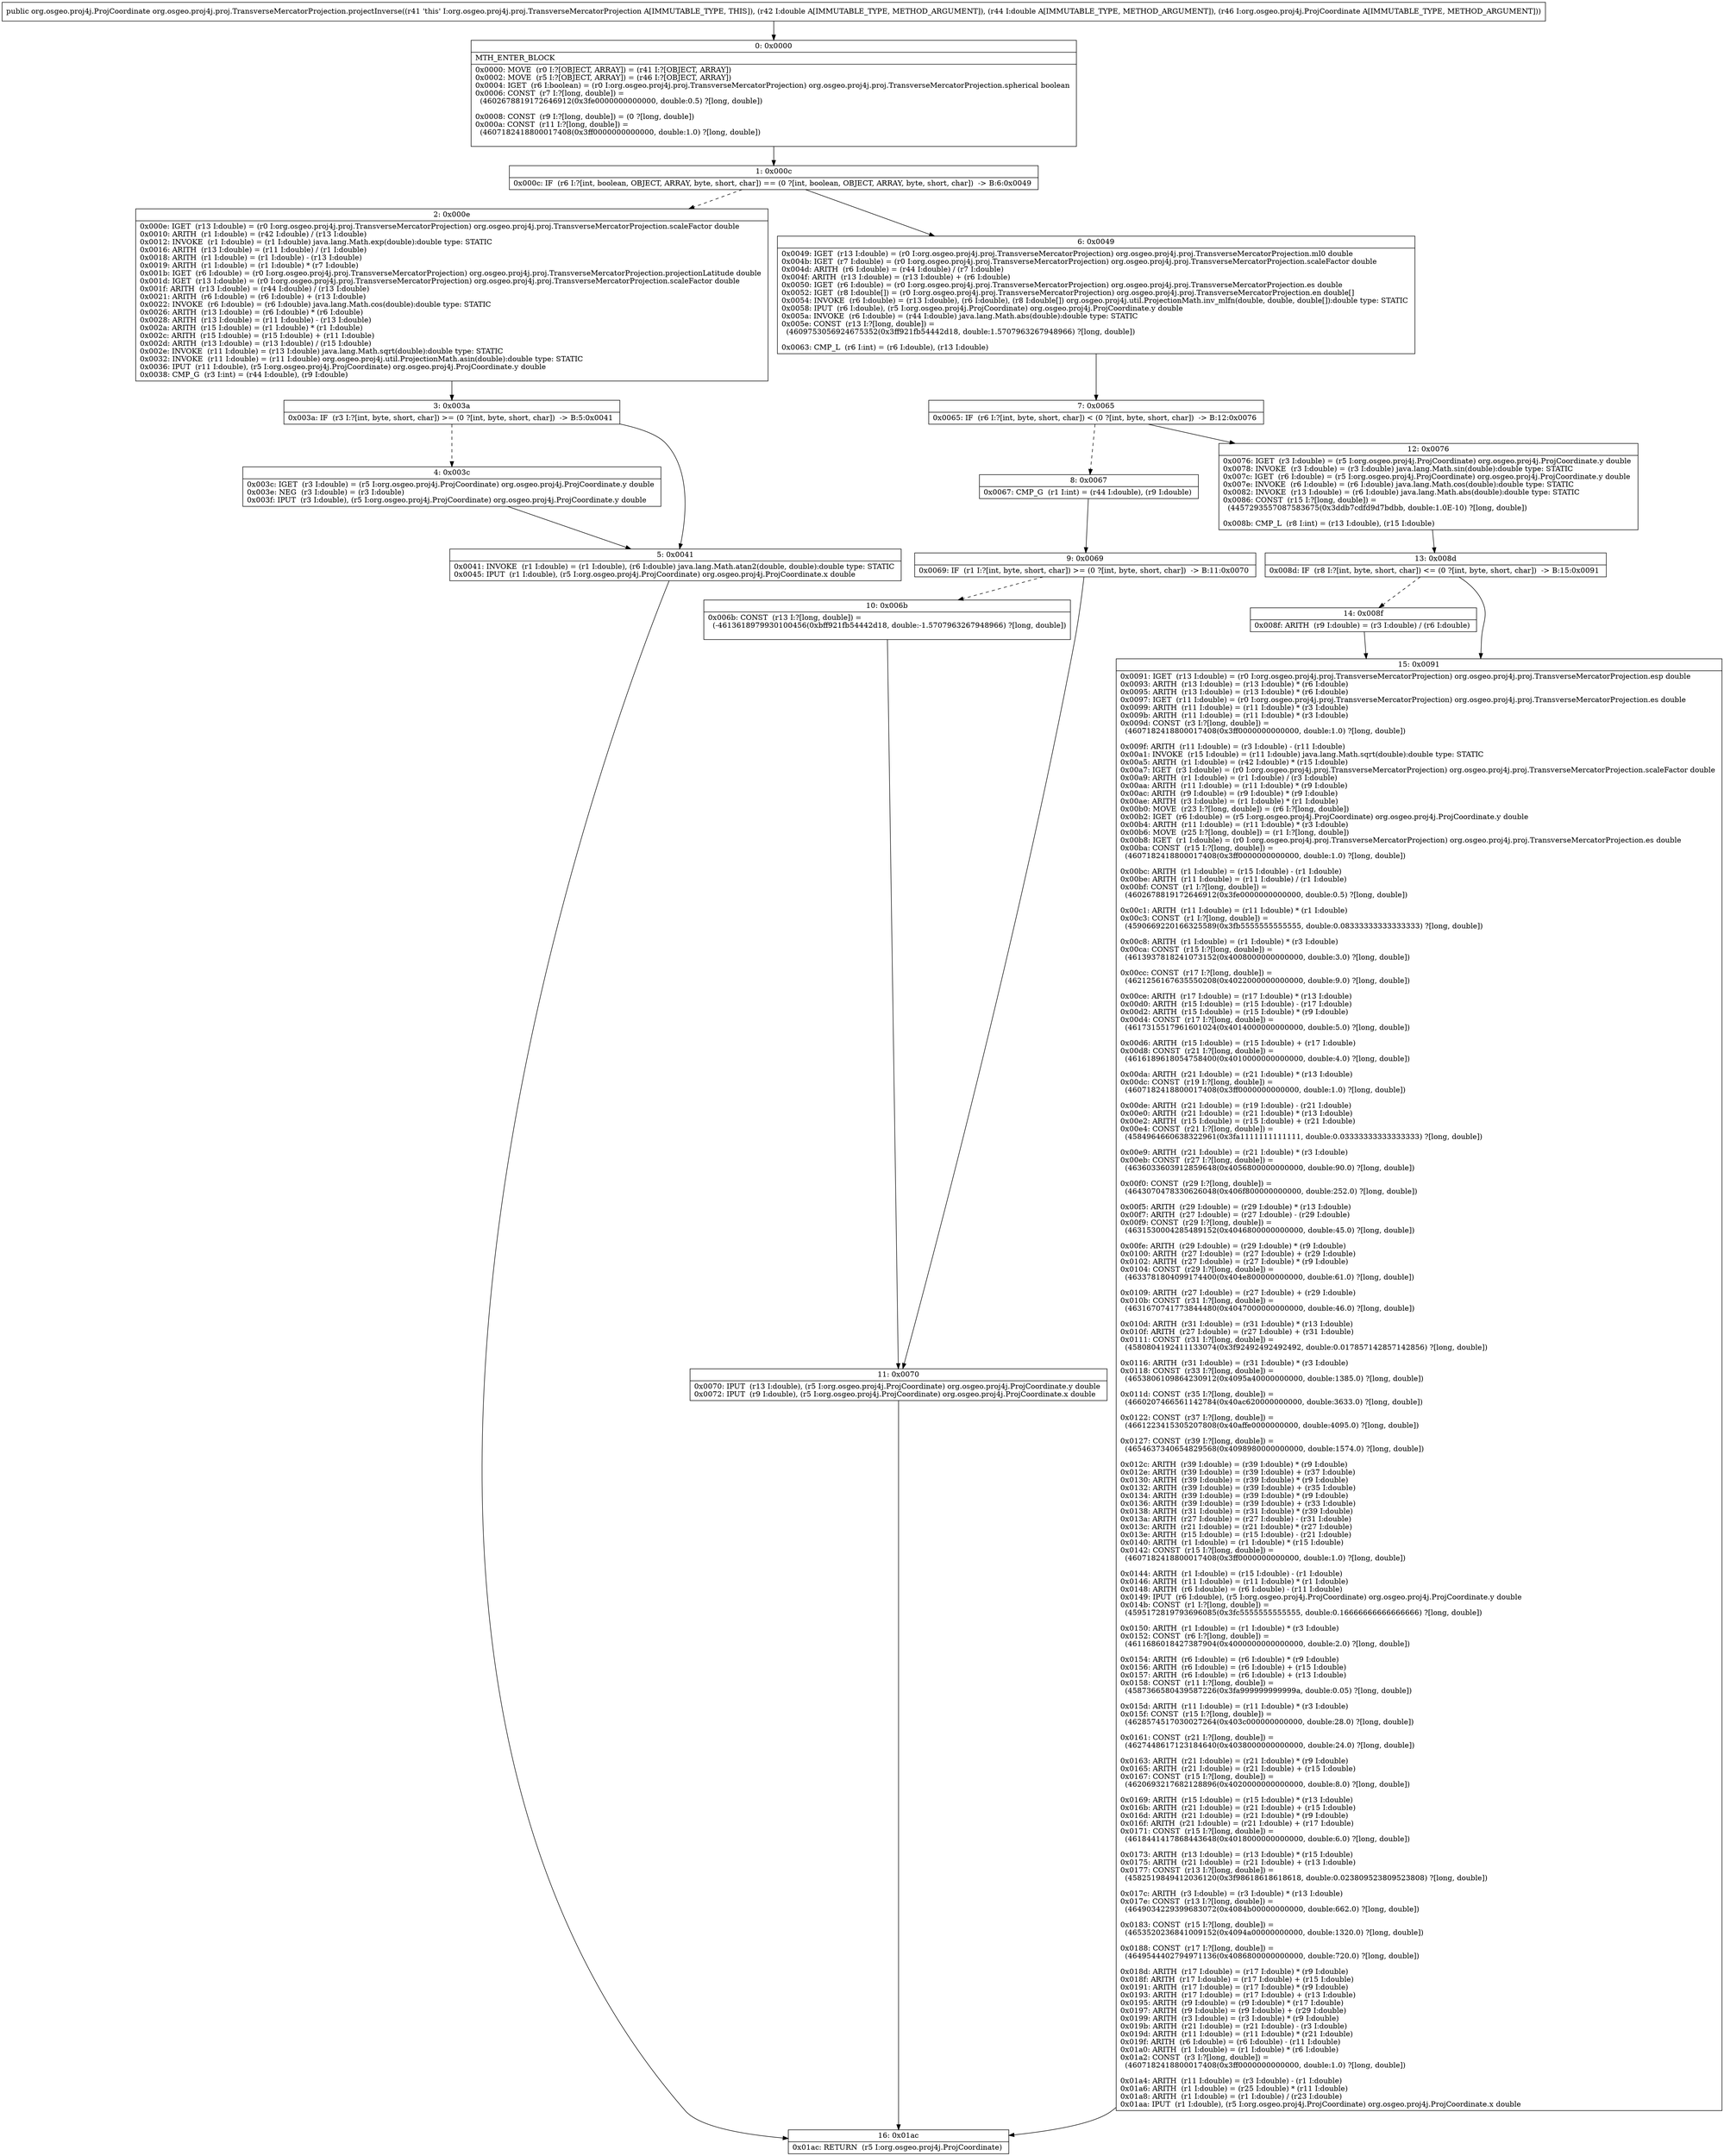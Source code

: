 digraph "CFG fororg.osgeo.proj4j.proj.TransverseMercatorProjection.projectInverse(DDLorg\/osgeo\/proj4j\/ProjCoordinate;)Lorg\/osgeo\/proj4j\/ProjCoordinate;" {
Node_0 [shape=record,label="{0\:\ 0x0000|MTH_ENTER_BLOCK\l|0x0000: MOVE  (r0 I:?[OBJECT, ARRAY]) = (r41 I:?[OBJECT, ARRAY]) \l0x0002: MOVE  (r5 I:?[OBJECT, ARRAY]) = (r46 I:?[OBJECT, ARRAY]) \l0x0004: IGET  (r6 I:boolean) = (r0 I:org.osgeo.proj4j.proj.TransverseMercatorProjection) org.osgeo.proj4j.proj.TransverseMercatorProjection.spherical boolean \l0x0006: CONST  (r7 I:?[long, double]) = \l  (4602678819172646912(0x3fe0000000000000, double:0.5) ?[long, double])\l \l0x0008: CONST  (r9 I:?[long, double]) = (0 ?[long, double]) \l0x000a: CONST  (r11 I:?[long, double]) = \l  (4607182418800017408(0x3ff0000000000000, double:1.0) ?[long, double])\l \l}"];
Node_1 [shape=record,label="{1\:\ 0x000c|0x000c: IF  (r6 I:?[int, boolean, OBJECT, ARRAY, byte, short, char]) == (0 ?[int, boolean, OBJECT, ARRAY, byte, short, char])  \-\> B:6:0x0049 \l}"];
Node_2 [shape=record,label="{2\:\ 0x000e|0x000e: IGET  (r13 I:double) = (r0 I:org.osgeo.proj4j.proj.TransverseMercatorProjection) org.osgeo.proj4j.proj.TransverseMercatorProjection.scaleFactor double \l0x0010: ARITH  (r1 I:double) = (r42 I:double) \/ (r13 I:double) \l0x0012: INVOKE  (r1 I:double) = (r1 I:double) java.lang.Math.exp(double):double type: STATIC \l0x0016: ARITH  (r13 I:double) = (r11 I:double) \/ (r1 I:double) \l0x0018: ARITH  (r1 I:double) = (r1 I:double) \- (r13 I:double) \l0x0019: ARITH  (r1 I:double) = (r1 I:double) * (r7 I:double) \l0x001b: IGET  (r6 I:double) = (r0 I:org.osgeo.proj4j.proj.TransverseMercatorProjection) org.osgeo.proj4j.proj.TransverseMercatorProjection.projectionLatitude double \l0x001d: IGET  (r13 I:double) = (r0 I:org.osgeo.proj4j.proj.TransverseMercatorProjection) org.osgeo.proj4j.proj.TransverseMercatorProjection.scaleFactor double \l0x001f: ARITH  (r13 I:double) = (r44 I:double) \/ (r13 I:double) \l0x0021: ARITH  (r6 I:double) = (r6 I:double) + (r13 I:double) \l0x0022: INVOKE  (r6 I:double) = (r6 I:double) java.lang.Math.cos(double):double type: STATIC \l0x0026: ARITH  (r13 I:double) = (r6 I:double) * (r6 I:double) \l0x0028: ARITH  (r13 I:double) = (r11 I:double) \- (r13 I:double) \l0x002a: ARITH  (r15 I:double) = (r1 I:double) * (r1 I:double) \l0x002c: ARITH  (r15 I:double) = (r15 I:double) + (r11 I:double) \l0x002d: ARITH  (r13 I:double) = (r13 I:double) \/ (r15 I:double) \l0x002e: INVOKE  (r11 I:double) = (r13 I:double) java.lang.Math.sqrt(double):double type: STATIC \l0x0032: INVOKE  (r11 I:double) = (r11 I:double) org.osgeo.proj4j.util.ProjectionMath.asin(double):double type: STATIC \l0x0036: IPUT  (r11 I:double), (r5 I:org.osgeo.proj4j.ProjCoordinate) org.osgeo.proj4j.ProjCoordinate.y double \l0x0038: CMP_G  (r3 I:int) = (r44 I:double), (r9 I:double) \l}"];
Node_3 [shape=record,label="{3\:\ 0x003a|0x003a: IF  (r3 I:?[int, byte, short, char]) \>= (0 ?[int, byte, short, char])  \-\> B:5:0x0041 \l}"];
Node_4 [shape=record,label="{4\:\ 0x003c|0x003c: IGET  (r3 I:double) = (r5 I:org.osgeo.proj4j.ProjCoordinate) org.osgeo.proj4j.ProjCoordinate.y double \l0x003e: NEG  (r3 I:double) = (r3 I:double) \l0x003f: IPUT  (r3 I:double), (r5 I:org.osgeo.proj4j.ProjCoordinate) org.osgeo.proj4j.ProjCoordinate.y double \l}"];
Node_5 [shape=record,label="{5\:\ 0x0041|0x0041: INVOKE  (r1 I:double) = (r1 I:double), (r6 I:double) java.lang.Math.atan2(double, double):double type: STATIC \l0x0045: IPUT  (r1 I:double), (r5 I:org.osgeo.proj4j.ProjCoordinate) org.osgeo.proj4j.ProjCoordinate.x double \l}"];
Node_6 [shape=record,label="{6\:\ 0x0049|0x0049: IGET  (r13 I:double) = (r0 I:org.osgeo.proj4j.proj.TransverseMercatorProjection) org.osgeo.proj4j.proj.TransverseMercatorProjection.ml0 double \l0x004b: IGET  (r7 I:double) = (r0 I:org.osgeo.proj4j.proj.TransverseMercatorProjection) org.osgeo.proj4j.proj.TransverseMercatorProjection.scaleFactor double \l0x004d: ARITH  (r6 I:double) = (r44 I:double) \/ (r7 I:double) \l0x004f: ARITH  (r13 I:double) = (r13 I:double) + (r6 I:double) \l0x0050: IGET  (r6 I:double) = (r0 I:org.osgeo.proj4j.proj.TransverseMercatorProjection) org.osgeo.proj4j.proj.TransverseMercatorProjection.es double \l0x0052: IGET  (r8 I:double[]) = (r0 I:org.osgeo.proj4j.proj.TransverseMercatorProjection) org.osgeo.proj4j.proj.TransverseMercatorProjection.en double[] \l0x0054: INVOKE  (r6 I:double) = (r13 I:double), (r6 I:double), (r8 I:double[]) org.osgeo.proj4j.util.ProjectionMath.inv_mlfn(double, double, double[]):double type: STATIC \l0x0058: IPUT  (r6 I:double), (r5 I:org.osgeo.proj4j.ProjCoordinate) org.osgeo.proj4j.ProjCoordinate.y double \l0x005a: INVOKE  (r6 I:double) = (r44 I:double) java.lang.Math.abs(double):double type: STATIC \l0x005e: CONST  (r13 I:?[long, double]) = \l  (4609753056924675352(0x3ff921fb54442d18, double:1.5707963267948966) ?[long, double])\l \l0x0063: CMP_L  (r6 I:int) = (r6 I:double), (r13 I:double) \l}"];
Node_7 [shape=record,label="{7\:\ 0x0065|0x0065: IF  (r6 I:?[int, byte, short, char]) \< (0 ?[int, byte, short, char])  \-\> B:12:0x0076 \l}"];
Node_8 [shape=record,label="{8\:\ 0x0067|0x0067: CMP_G  (r1 I:int) = (r44 I:double), (r9 I:double) \l}"];
Node_9 [shape=record,label="{9\:\ 0x0069|0x0069: IF  (r1 I:?[int, byte, short, char]) \>= (0 ?[int, byte, short, char])  \-\> B:11:0x0070 \l}"];
Node_10 [shape=record,label="{10\:\ 0x006b|0x006b: CONST  (r13 I:?[long, double]) = \l  (\-4613618979930100456(0xbff921fb54442d18, double:\-1.5707963267948966) ?[long, double])\l \l}"];
Node_11 [shape=record,label="{11\:\ 0x0070|0x0070: IPUT  (r13 I:double), (r5 I:org.osgeo.proj4j.ProjCoordinate) org.osgeo.proj4j.ProjCoordinate.y double \l0x0072: IPUT  (r9 I:double), (r5 I:org.osgeo.proj4j.ProjCoordinate) org.osgeo.proj4j.ProjCoordinate.x double \l}"];
Node_12 [shape=record,label="{12\:\ 0x0076|0x0076: IGET  (r3 I:double) = (r5 I:org.osgeo.proj4j.ProjCoordinate) org.osgeo.proj4j.ProjCoordinate.y double \l0x0078: INVOKE  (r3 I:double) = (r3 I:double) java.lang.Math.sin(double):double type: STATIC \l0x007c: IGET  (r6 I:double) = (r5 I:org.osgeo.proj4j.ProjCoordinate) org.osgeo.proj4j.ProjCoordinate.y double \l0x007e: INVOKE  (r6 I:double) = (r6 I:double) java.lang.Math.cos(double):double type: STATIC \l0x0082: INVOKE  (r13 I:double) = (r6 I:double) java.lang.Math.abs(double):double type: STATIC \l0x0086: CONST  (r15 I:?[long, double]) = \l  (4457293557087583675(0x3ddb7cdfd9d7bdbb, double:1.0E\-10) ?[long, double])\l \l0x008b: CMP_L  (r8 I:int) = (r13 I:double), (r15 I:double) \l}"];
Node_13 [shape=record,label="{13\:\ 0x008d|0x008d: IF  (r8 I:?[int, byte, short, char]) \<= (0 ?[int, byte, short, char])  \-\> B:15:0x0091 \l}"];
Node_14 [shape=record,label="{14\:\ 0x008f|0x008f: ARITH  (r9 I:double) = (r3 I:double) \/ (r6 I:double) \l}"];
Node_15 [shape=record,label="{15\:\ 0x0091|0x0091: IGET  (r13 I:double) = (r0 I:org.osgeo.proj4j.proj.TransverseMercatorProjection) org.osgeo.proj4j.proj.TransverseMercatorProjection.esp double \l0x0093: ARITH  (r13 I:double) = (r13 I:double) * (r6 I:double) \l0x0095: ARITH  (r13 I:double) = (r13 I:double) * (r6 I:double) \l0x0097: IGET  (r11 I:double) = (r0 I:org.osgeo.proj4j.proj.TransverseMercatorProjection) org.osgeo.proj4j.proj.TransverseMercatorProjection.es double \l0x0099: ARITH  (r11 I:double) = (r11 I:double) * (r3 I:double) \l0x009b: ARITH  (r11 I:double) = (r11 I:double) * (r3 I:double) \l0x009d: CONST  (r3 I:?[long, double]) = \l  (4607182418800017408(0x3ff0000000000000, double:1.0) ?[long, double])\l \l0x009f: ARITH  (r11 I:double) = (r3 I:double) \- (r11 I:double) \l0x00a1: INVOKE  (r15 I:double) = (r11 I:double) java.lang.Math.sqrt(double):double type: STATIC \l0x00a5: ARITH  (r1 I:double) = (r42 I:double) * (r15 I:double) \l0x00a7: IGET  (r3 I:double) = (r0 I:org.osgeo.proj4j.proj.TransverseMercatorProjection) org.osgeo.proj4j.proj.TransverseMercatorProjection.scaleFactor double \l0x00a9: ARITH  (r1 I:double) = (r1 I:double) \/ (r3 I:double) \l0x00aa: ARITH  (r11 I:double) = (r11 I:double) * (r9 I:double) \l0x00ac: ARITH  (r9 I:double) = (r9 I:double) * (r9 I:double) \l0x00ae: ARITH  (r3 I:double) = (r1 I:double) * (r1 I:double) \l0x00b0: MOVE  (r23 I:?[long, double]) = (r6 I:?[long, double]) \l0x00b2: IGET  (r6 I:double) = (r5 I:org.osgeo.proj4j.ProjCoordinate) org.osgeo.proj4j.ProjCoordinate.y double \l0x00b4: ARITH  (r11 I:double) = (r11 I:double) * (r3 I:double) \l0x00b6: MOVE  (r25 I:?[long, double]) = (r1 I:?[long, double]) \l0x00b8: IGET  (r1 I:double) = (r0 I:org.osgeo.proj4j.proj.TransverseMercatorProjection) org.osgeo.proj4j.proj.TransverseMercatorProjection.es double \l0x00ba: CONST  (r15 I:?[long, double]) = \l  (4607182418800017408(0x3ff0000000000000, double:1.0) ?[long, double])\l \l0x00bc: ARITH  (r1 I:double) = (r15 I:double) \- (r1 I:double) \l0x00be: ARITH  (r11 I:double) = (r11 I:double) \/ (r1 I:double) \l0x00bf: CONST  (r1 I:?[long, double]) = \l  (4602678819172646912(0x3fe0000000000000, double:0.5) ?[long, double])\l \l0x00c1: ARITH  (r11 I:double) = (r11 I:double) * (r1 I:double) \l0x00c3: CONST  (r1 I:?[long, double]) = \l  (4590669220166325589(0x3fb5555555555555, double:0.08333333333333333) ?[long, double])\l \l0x00c8: ARITH  (r1 I:double) = (r1 I:double) * (r3 I:double) \l0x00ca: CONST  (r15 I:?[long, double]) = \l  (4613937818241073152(0x4008000000000000, double:3.0) ?[long, double])\l \l0x00cc: CONST  (r17 I:?[long, double]) = \l  (4621256167635550208(0x4022000000000000, double:9.0) ?[long, double])\l \l0x00ce: ARITH  (r17 I:double) = (r17 I:double) * (r13 I:double) \l0x00d0: ARITH  (r15 I:double) = (r15 I:double) \- (r17 I:double) \l0x00d2: ARITH  (r15 I:double) = (r15 I:double) * (r9 I:double) \l0x00d4: CONST  (r17 I:?[long, double]) = \l  (4617315517961601024(0x4014000000000000, double:5.0) ?[long, double])\l \l0x00d6: ARITH  (r15 I:double) = (r15 I:double) + (r17 I:double) \l0x00d8: CONST  (r21 I:?[long, double]) = \l  (4616189618054758400(0x4010000000000000, double:4.0) ?[long, double])\l \l0x00da: ARITH  (r21 I:double) = (r21 I:double) * (r13 I:double) \l0x00dc: CONST  (r19 I:?[long, double]) = \l  (4607182418800017408(0x3ff0000000000000, double:1.0) ?[long, double])\l \l0x00de: ARITH  (r21 I:double) = (r19 I:double) \- (r21 I:double) \l0x00e0: ARITH  (r21 I:double) = (r21 I:double) * (r13 I:double) \l0x00e2: ARITH  (r15 I:double) = (r15 I:double) + (r21 I:double) \l0x00e4: CONST  (r21 I:?[long, double]) = \l  (4584964660638322961(0x3fa1111111111111, double:0.03333333333333333) ?[long, double])\l \l0x00e9: ARITH  (r21 I:double) = (r21 I:double) * (r3 I:double) \l0x00eb: CONST  (r27 I:?[long, double]) = \l  (4636033603912859648(0x4056800000000000, double:90.0) ?[long, double])\l \l0x00f0: CONST  (r29 I:?[long, double]) = \l  (4643070478330626048(0x406f800000000000, double:252.0) ?[long, double])\l \l0x00f5: ARITH  (r29 I:double) = (r29 I:double) * (r13 I:double) \l0x00f7: ARITH  (r27 I:double) = (r27 I:double) \- (r29 I:double) \l0x00f9: CONST  (r29 I:?[long, double]) = \l  (4631530004285489152(0x4046800000000000, double:45.0) ?[long, double])\l \l0x00fe: ARITH  (r29 I:double) = (r29 I:double) * (r9 I:double) \l0x0100: ARITH  (r27 I:double) = (r27 I:double) + (r29 I:double) \l0x0102: ARITH  (r27 I:double) = (r27 I:double) * (r9 I:double) \l0x0104: CONST  (r29 I:?[long, double]) = \l  (4633781804099174400(0x404e800000000000, double:61.0) ?[long, double])\l \l0x0109: ARITH  (r27 I:double) = (r27 I:double) + (r29 I:double) \l0x010b: CONST  (r31 I:?[long, double]) = \l  (4631670741773844480(0x4047000000000000, double:46.0) ?[long, double])\l \l0x010d: ARITH  (r31 I:double) = (r31 I:double) * (r13 I:double) \l0x010f: ARITH  (r27 I:double) = (r27 I:double) + (r31 I:double) \l0x0111: CONST  (r31 I:?[long, double]) = \l  (4580804192411133074(0x3f92492492492492, double:0.017857142857142856) ?[long, double])\l \l0x0116: ARITH  (r31 I:double) = (r31 I:double) * (r3 I:double) \l0x0118: CONST  (r33 I:?[long, double]) = \l  (4653806109864230912(0x4095a40000000000, double:1385.0) ?[long, double])\l \l0x011d: CONST  (r35 I:?[long, double]) = \l  (4660207466561142784(0x40ac620000000000, double:3633.0) ?[long, double])\l \l0x0122: CONST  (r37 I:?[long, double]) = \l  (4661223415305207808(0x40affe0000000000, double:4095.0) ?[long, double])\l \l0x0127: CONST  (r39 I:?[long, double]) = \l  (4654637340654829568(0x4098980000000000, double:1574.0) ?[long, double])\l \l0x012c: ARITH  (r39 I:double) = (r39 I:double) * (r9 I:double) \l0x012e: ARITH  (r39 I:double) = (r39 I:double) + (r37 I:double) \l0x0130: ARITH  (r39 I:double) = (r39 I:double) * (r9 I:double) \l0x0132: ARITH  (r39 I:double) = (r39 I:double) + (r35 I:double) \l0x0134: ARITH  (r39 I:double) = (r39 I:double) * (r9 I:double) \l0x0136: ARITH  (r39 I:double) = (r39 I:double) + (r33 I:double) \l0x0138: ARITH  (r31 I:double) = (r31 I:double) * (r39 I:double) \l0x013a: ARITH  (r27 I:double) = (r27 I:double) \- (r31 I:double) \l0x013c: ARITH  (r21 I:double) = (r21 I:double) * (r27 I:double) \l0x013e: ARITH  (r15 I:double) = (r15 I:double) \- (r21 I:double) \l0x0140: ARITH  (r1 I:double) = (r1 I:double) * (r15 I:double) \l0x0142: CONST  (r15 I:?[long, double]) = \l  (4607182418800017408(0x3ff0000000000000, double:1.0) ?[long, double])\l \l0x0144: ARITH  (r1 I:double) = (r15 I:double) \- (r1 I:double) \l0x0146: ARITH  (r11 I:double) = (r11 I:double) * (r1 I:double) \l0x0148: ARITH  (r6 I:double) = (r6 I:double) \- (r11 I:double) \l0x0149: IPUT  (r6 I:double), (r5 I:org.osgeo.proj4j.ProjCoordinate) org.osgeo.proj4j.ProjCoordinate.y double \l0x014b: CONST  (r1 I:?[long, double]) = \l  (4595172819793696085(0x3fc5555555555555, double:0.16666666666666666) ?[long, double])\l \l0x0150: ARITH  (r1 I:double) = (r1 I:double) * (r3 I:double) \l0x0152: CONST  (r6 I:?[long, double]) = \l  (4611686018427387904(0x4000000000000000, double:2.0) ?[long, double])\l \l0x0154: ARITH  (r6 I:double) = (r6 I:double) * (r9 I:double) \l0x0156: ARITH  (r6 I:double) = (r6 I:double) + (r15 I:double) \l0x0157: ARITH  (r6 I:double) = (r6 I:double) + (r13 I:double) \l0x0158: CONST  (r11 I:?[long, double]) = \l  (4587366580439587226(0x3fa999999999999a, double:0.05) ?[long, double])\l \l0x015d: ARITH  (r11 I:double) = (r11 I:double) * (r3 I:double) \l0x015f: CONST  (r15 I:?[long, double]) = \l  (4628574517030027264(0x403c000000000000, double:28.0) ?[long, double])\l \l0x0161: CONST  (r21 I:?[long, double]) = \l  (4627448617123184640(0x4038000000000000, double:24.0) ?[long, double])\l \l0x0163: ARITH  (r21 I:double) = (r21 I:double) * (r9 I:double) \l0x0165: ARITH  (r21 I:double) = (r21 I:double) + (r15 I:double) \l0x0167: CONST  (r15 I:?[long, double]) = \l  (4620693217682128896(0x4020000000000000, double:8.0) ?[long, double])\l \l0x0169: ARITH  (r15 I:double) = (r15 I:double) * (r13 I:double) \l0x016b: ARITH  (r21 I:double) = (r21 I:double) + (r15 I:double) \l0x016d: ARITH  (r21 I:double) = (r21 I:double) * (r9 I:double) \l0x016f: ARITH  (r21 I:double) = (r21 I:double) + (r17 I:double) \l0x0171: CONST  (r15 I:?[long, double]) = \l  (4618441417868443648(0x4018000000000000, double:6.0) ?[long, double])\l \l0x0173: ARITH  (r13 I:double) = (r13 I:double) * (r15 I:double) \l0x0175: ARITH  (r21 I:double) = (r21 I:double) + (r13 I:double) \l0x0177: CONST  (r13 I:?[long, double]) = \l  (4582519849412036120(0x3f98618618618618, double:0.023809523809523808) ?[long, double])\l \l0x017c: ARITH  (r3 I:double) = (r3 I:double) * (r13 I:double) \l0x017e: CONST  (r13 I:?[long, double]) = \l  (4649034229399683072(0x4084b00000000000, double:662.0) ?[long, double])\l \l0x0183: CONST  (r15 I:?[long, double]) = \l  (4653520236841009152(0x4094a00000000000, double:1320.0) ?[long, double])\l \l0x0188: CONST  (r17 I:?[long, double]) = \l  (4649544402794971136(0x4086800000000000, double:720.0) ?[long, double])\l \l0x018d: ARITH  (r17 I:double) = (r17 I:double) * (r9 I:double) \l0x018f: ARITH  (r17 I:double) = (r17 I:double) + (r15 I:double) \l0x0191: ARITH  (r17 I:double) = (r17 I:double) * (r9 I:double) \l0x0193: ARITH  (r17 I:double) = (r17 I:double) + (r13 I:double) \l0x0195: ARITH  (r9 I:double) = (r9 I:double) * (r17 I:double) \l0x0197: ARITH  (r9 I:double) = (r9 I:double) + (r29 I:double) \l0x0199: ARITH  (r3 I:double) = (r3 I:double) * (r9 I:double) \l0x019b: ARITH  (r21 I:double) = (r21 I:double) \- (r3 I:double) \l0x019d: ARITH  (r11 I:double) = (r11 I:double) * (r21 I:double) \l0x019f: ARITH  (r6 I:double) = (r6 I:double) \- (r11 I:double) \l0x01a0: ARITH  (r1 I:double) = (r1 I:double) * (r6 I:double) \l0x01a2: CONST  (r3 I:?[long, double]) = \l  (4607182418800017408(0x3ff0000000000000, double:1.0) ?[long, double])\l \l0x01a4: ARITH  (r11 I:double) = (r3 I:double) \- (r1 I:double) \l0x01a6: ARITH  (r1 I:double) = (r25 I:double) * (r11 I:double) \l0x01a8: ARITH  (r1 I:double) = (r1 I:double) \/ (r23 I:double) \l0x01aa: IPUT  (r1 I:double), (r5 I:org.osgeo.proj4j.ProjCoordinate) org.osgeo.proj4j.ProjCoordinate.x double \l}"];
Node_16 [shape=record,label="{16\:\ 0x01ac|0x01ac: RETURN  (r5 I:org.osgeo.proj4j.ProjCoordinate) \l}"];
MethodNode[shape=record,label="{public org.osgeo.proj4j.ProjCoordinate org.osgeo.proj4j.proj.TransverseMercatorProjection.projectInverse((r41 'this' I:org.osgeo.proj4j.proj.TransverseMercatorProjection A[IMMUTABLE_TYPE, THIS]), (r42 I:double A[IMMUTABLE_TYPE, METHOD_ARGUMENT]), (r44 I:double A[IMMUTABLE_TYPE, METHOD_ARGUMENT]), (r46 I:org.osgeo.proj4j.ProjCoordinate A[IMMUTABLE_TYPE, METHOD_ARGUMENT])) }"];
MethodNode -> Node_0;
Node_0 -> Node_1;
Node_1 -> Node_2[style=dashed];
Node_1 -> Node_6;
Node_2 -> Node_3;
Node_3 -> Node_4[style=dashed];
Node_3 -> Node_5;
Node_4 -> Node_5;
Node_5 -> Node_16;
Node_6 -> Node_7;
Node_7 -> Node_8[style=dashed];
Node_7 -> Node_12;
Node_8 -> Node_9;
Node_9 -> Node_10[style=dashed];
Node_9 -> Node_11;
Node_10 -> Node_11;
Node_11 -> Node_16;
Node_12 -> Node_13;
Node_13 -> Node_14[style=dashed];
Node_13 -> Node_15;
Node_14 -> Node_15;
Node_15 -> Node_16;
}

